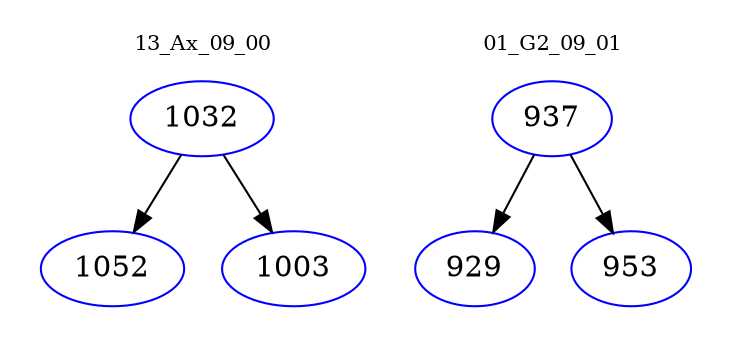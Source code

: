 digraph{
subgraph cluster_0 {
color = white
label = "13_Ax_09_00";
fontsize=10;
T0_1032 [label="1032", color="blue"]
T0_1032 -> T0_1052 [color="black"]
T0_1052 [label="1052", color="blue"]
T0_1032 -> T0_1003 [color="black"]
T0_1003 [label="1003", color="blue"]
}
subgraph cluster_1 {
color = white
label = "01_G2_09_01";
fontsize=10;
T1_937 [label="937", color="blue"]
T1_937 -> T1_929 [color="black"]
T1_929 [label="929", color="blue"]
T1_937 -> T1_953 [color="black"]
T1_953 [label="953", color="blue"]
}
}
